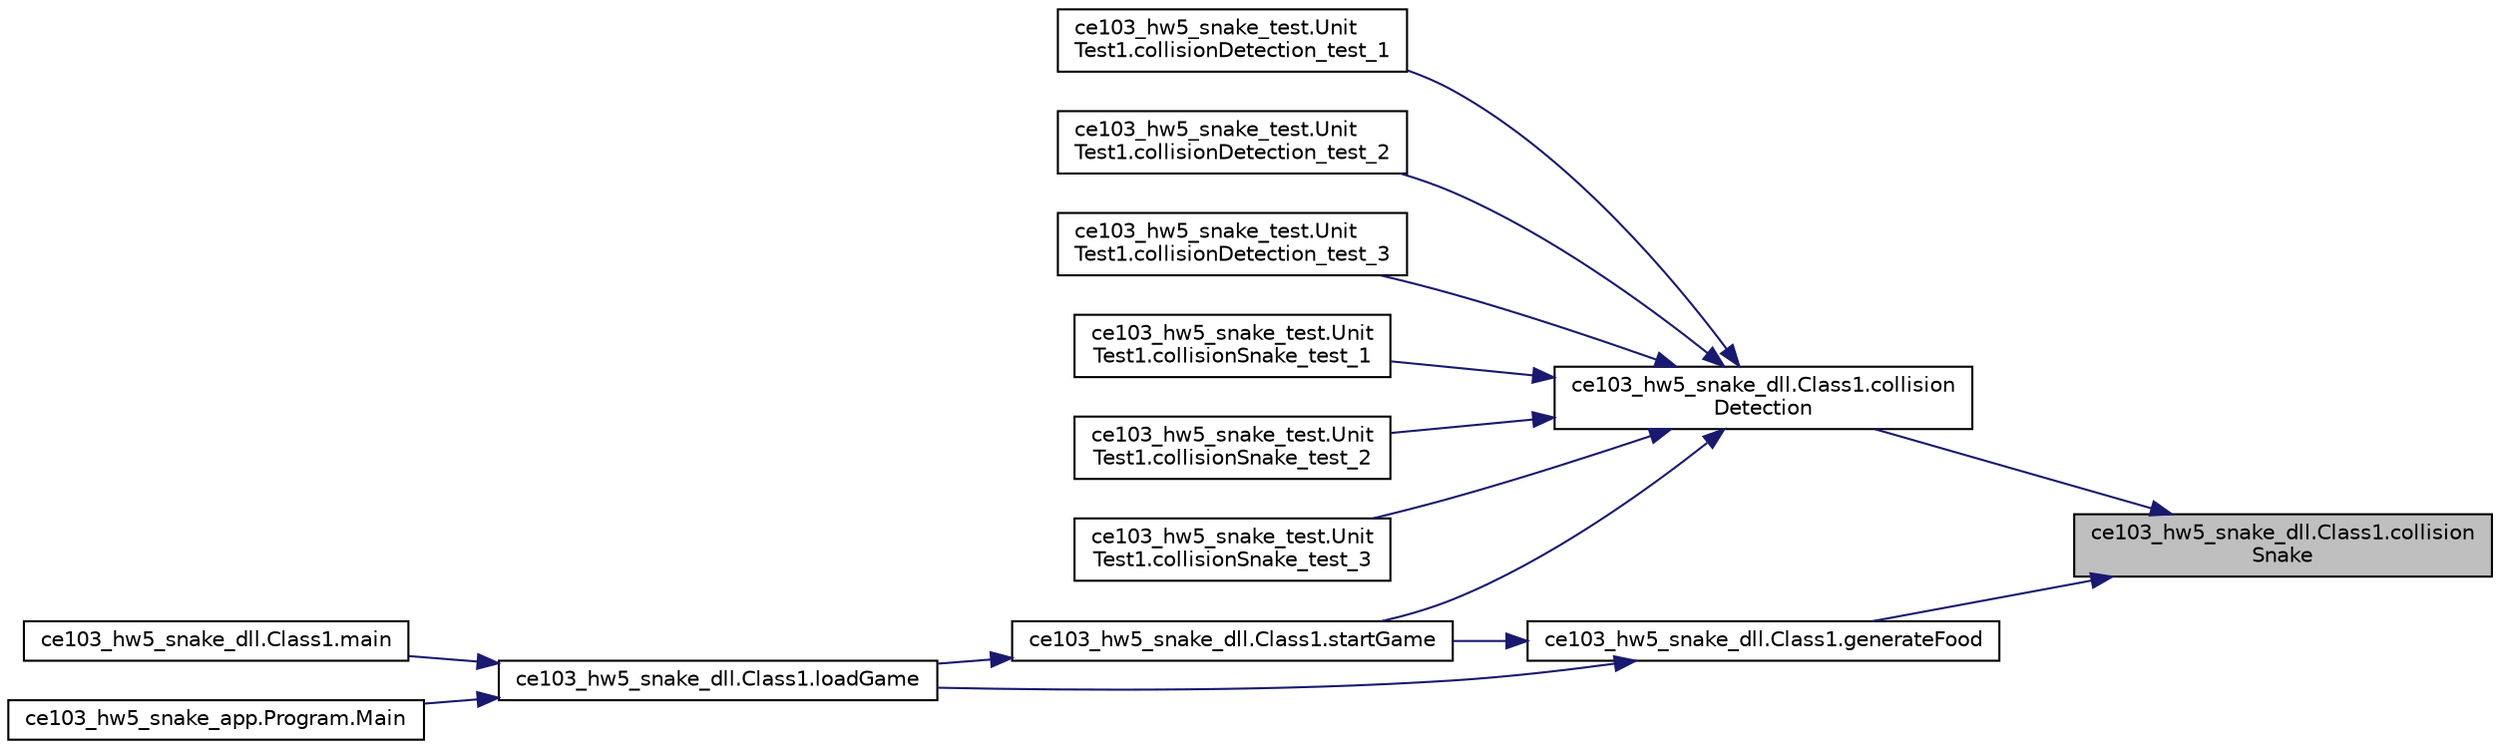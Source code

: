 digraph "ce103_hw5_snake_dll.Class1.collisionSnake"
{
 // INTERACTIVE_SVG=YES
 // LATEX_PDF_SIZE
  edge [fontname="Helvetica",fontsize="10",labelfontname="Helvetica",labelfontsize="10"];
  node [fontname="Helvetica",fontsize="10",shape=record];
  rankdir="RL";
  Node1 [label="ce103_hw5_snake_dll.Class1.collision\lSnake",height=0.2,width=0.4,color="black", fillcolor="grey75", style="filled", fontcolor="black",tooltip=" "];
  Node1 -> Node2 [dir="back",color="midnightblue",fontsize="10",style="solid"];
  Node2 [label="ce103_hw5_snake_dll.Class1.collision\lDetection",height=0.2,width=0.4,color="black", fillcolor="white", style="filled",URL="$d2/dee/a00049.html#a2d3bc264f8103c1883ade4393a159725",tooltip=" "];
  Node2 -> Node3 [dir="back",color="midnightblue",fontsize="10",style="solid"];
  Node3 [label="ce103_hw5_snake_test.Unit\lTest1.collisionDetection_test_1",height=0.2,width=0.4,color="black", fillcolor="white", style="filled",URL="$dc/dee/a00053.html#a69f1183064451e3df46b2cd71e86b73c",tooltip=" "];
  Node2 -> Node4 [dir="back",color="midnightblue",fontsize="10",style="solid"];
  Node4 [label="ce103_hw5_snake_test.Unit\lTest1.collisionDetection_test_2",height=0.2,width=0.4,color="black", fillcolor="white", style="filled",URL="$dc/dee/a00053.html#a1d6f4b42c3cba2505f63b63548a958e9",tooltip=" "];
  Node2 -> Node5 [dir="back",color="midnightblue",fontsize="10",style="solid"];
  Node5 [label="ce103_hw5_snake_test.Unit\lTest1.collisionDetection_test_3",height=0.2,width=0.4,color="black", fillcolor="white", style="filled",URL="$dc/dee/a00053.html#a04787823840ad6f2f2a24e9344cd1ca1",tooltip=" "];
  Node2 -> Node6 [dir="back",color="midnightblue",fontsize="10",style="solid"];
  Node6 [label="ce103_hw5_snake_test.Unit\lTest1.collisionSnake_test_1",height=0.2,width=0.4,color="black", fillcolor="white", style="filled",URL="$dc/dee/a00053.html#afc17a1da34fbf8d305f49bfc7e978f67",tooltip=" "];
  Node2 -> Node7 [dir="back",color="midnightblue",fontsize="10",style="solid"];
  Node7 [label="ce103_hw5_snake_test.Unit\lTest1.collisionSnake_test_2",height=0.2,width=0.4,color="black", fillcolor="white", style="filled",URL="$dc/dee/a00053.html#a642fff56c652e36ca3440a007f512395",tooltip=" "];
  Node2 -> Node8 [dir="back",color="midnightblue",fontsize="10",style="solid"];
  Node8 [label="ce103_hw5_snake_test.Unit\lTest1.collisionSnake_test_3",height=0.2,width=0.4,color="black", fillcolor="white", style="filled",URL="$dc/dee/a00053.html#a82cbc5fd1fa723ff76365d7cfb53a6ea",tooltip=" "];
  Node2 -> Node9 [dir="back",color="midnightblue",fontsize="10",style="solid"];
  Node9 [label="ce103_hw5_snake_dll.Class1.startGame",height=0.2,width=0.4,color="black", fillcolor="white", style="filled",URL="$d2/dee/a00049.html#a0626383942e49c51e4c4a47e1bb4ce1c",tooltip=" "];
  Node9 -> Node10 [dir="back",color="midnightblue",fontsize="10",style="solid"];
  Node10 [label="ce103_hw5_snake_dll.Class1.loadGame",height=0.2,width=0.4,color="black", fillcolor="white", style="filled",URL="$d2/dee/a00049.html#ae1ba07842d976d2ca4e3feb68c0f3bde",tooltip=" "];
  Node10 -> Node11 [dir="back",color="midnightblue",fontsize="10",style="solid"];
  Node11 [label="ce103_hw5_snake_dll.Class1.main",height=0.2,width=0.4,color="black", fillcolor="white", style="filled",URL="$d2/dee/a00049.html#a6ffafc22a06edc44f83bbd4248c3225e",tooltip=" "];
  Node10 -> Node12 [dir="back",color="midnightblue",fontsize="10",style="solid"];
  Node12 [label="ce103_hw5_snake_app.Program.Main",height=0.2,width=0.4,color="black", fillcolor="white", style="filled",URL="$d6/d97/a00045.html#a3781960913402c8b5f04c0af2a67e18d",tooltip=" "];
  Node1 -> Node13 [dir="back",color="midnightblue",fontsize="10",style="solid"];
  Node13 [label="ce103_hw5_snake_dll.Class1.generateFood",height=0.2,width=0.4,color="black", fillcolor="white", style="filled",URL="$d2/dee/a00049.html#af339b90157df939f390ee61ad4840bdc",tooltip=" "];
  Node13 -> Node10 [dir="back",color="midnightblue",fontsize="10",style="solid"];
  Node13 -> Node9 [dir="back",color="midnightblue",fontsize="10",style="solid"];
}
